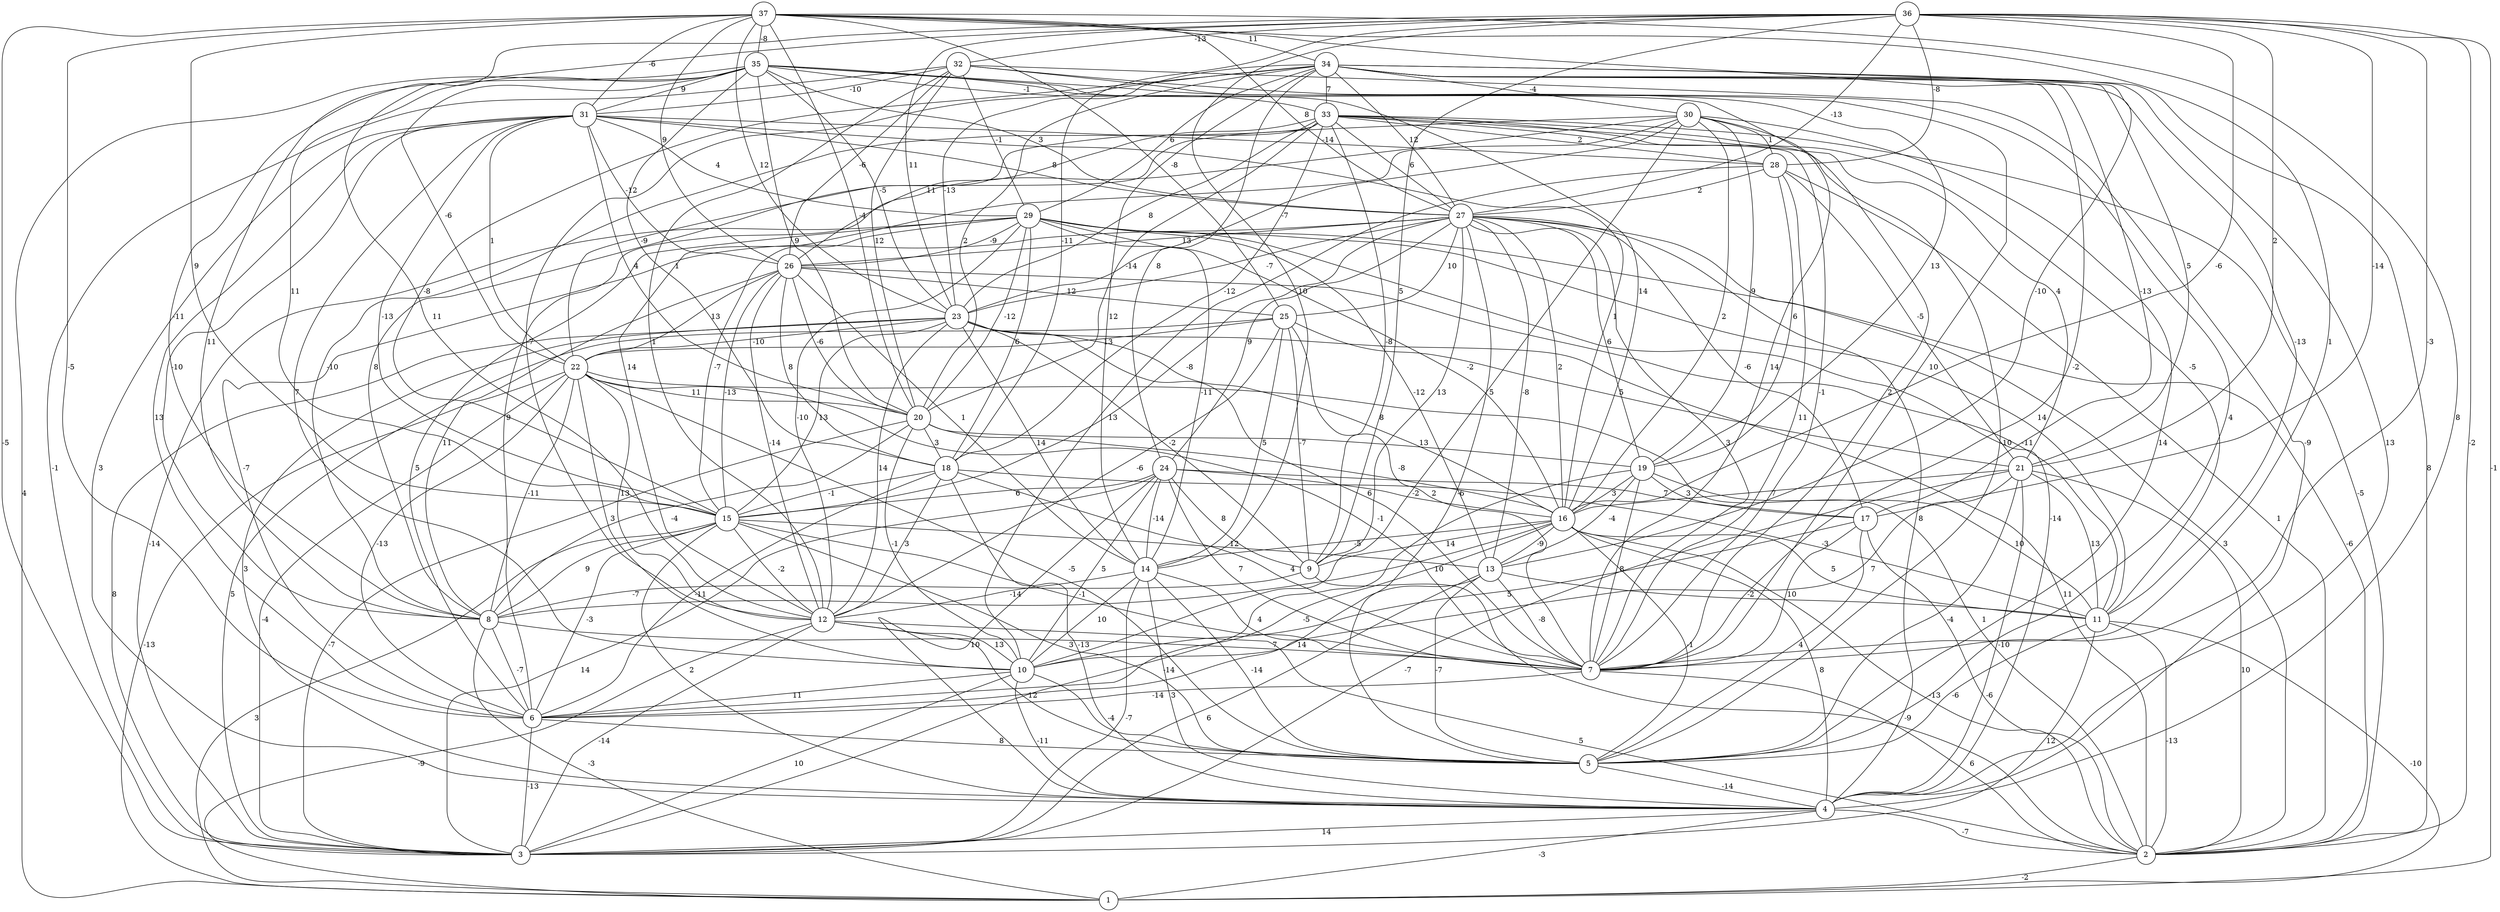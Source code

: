 graph { 
	 fontname="Helvetica,Arial,sans-serif" 
	 node [shape = circle]; 
	 37 -- 3 [label = "-5"];
	 37 -- 4 [label = "8"];
	 37 -- 6 [label = "-5"];
	 37 -- 7 [label = "1"];
	 37 -- 13 [label = "-10"];
	 37 -- 15 [label = "9"];
	 37 -- 20 [label = "-4"];
	 37 -- 23 [label = "12"];
	 37 -- 25 [label = "-8"];
	 37 -- 26 [label = "9"];
	 37 -- 27 [label = "8"];
	 37 -- 31 [label = "-6"];
	 37 -- 34 [label = "11"];
	 37 -- 35 [label = "-8"];
	 36 -- 1 [label = "-1"];
	 36 -- 2 [label = "-2"];
	 36 -- 7 [label = "-3"];
	 36 -- 8 [label = "-11"];
	 36 -- 9 [label = "5"];
	 36 -- 12 [label = "11"];
	 36 -- 14 [label = "10"];
	 36 -- 16 [label = "-6"];
	 36 -- 17 [label = "-14"];
	 36 -- 18 [label = "-11"];
	 36 -- 21 [label = "2"];
	 36 -- 23 [label = "11"];
	 36 -- 27 [label = "-13"];
	 36 -- 28 [label = "-8"];
	 36 -- 32 [label = "-13"];
	 35 -- 1 [label = "4"];
	 35 -- 7 [label = "14"];
	 35 -- 8 [label = "11"];
	 35 -- 15 [label = "11"];
	 35 -- 16 [label = "14"];
	 35 -- 18 [label = "1"];
	 35 -- 19 [label = "13"];
	 35 -- 20 [label = "9"];
	 35 -- 22 [label = "-6"];
	 35 -- 23 [label = "-5"];
	 35 -- 27 [label = "3"];
	 35 -- 31 [label = "9"];
	 35 -- 33 [label = "-1"];
	 34 -- 2 [label = "8"];
	 34 -- 4 [label = "13"];
	 34 -- 7 [label = "-2"];
	 34 -- 11 [label = "-13"];
	 34 -- 12 [label = "-7"];
	 34 -- 14 [label = "12"];
	 34 -- 15 [label = "-8"];
	 34 -- 17 [label = "-13"];
	 34 -- 20 [label = "2"];
	 34 -- 21 [label = "5"];
	 34 -- 23 [label = "-13"];
	 34 -- 24 [label = "8"];
	 34 -- 27 [label = "12"];
	 34 -- 29 [label = "6"];
	 34 -- 30 [label = "-4"];
	 34 -- 33 [label = "7"];
	 33 -- 2 [label = "-5"];
	 33 -- 5 [label = "-10"];
	 33 -- 7 [label = "-1"];
	 33 -- 8 [label = "-10"];
	 33 -- 9 [label = "-8"];
	 33 -- 11 [label = "-5"];
	 33 -- 18 [label = "-12"];
	 33 -- 20 [label = "-14"];
	 33 -- 21 [label = "4"];
	 33 -- 22 [label = "-9"];
	 33 -- 23 [label = "8"];
	 33 -- 26 [label = "11"];
	 33 -- 27 [label = "6"];
	 33 -- 28 [label = "2"];
	 32 -- 3 [label = "-1"];
	 32 -- 4 [label = "-9"];
	 32 -- 5 [label = "4"];
	 32 -- 7 [label = "10"];
	 32 -- 12 [label = "1"];
	 32 -- 20 [label = "12"];
	 32 -- 26 [label = "-6"];
	 32 -- 29 [label = "-1"];
	 32 -- 31 [label = "-10"];
	 31 -- 4 [label = "3"];
	 31 -- 6 [label = "13"];
	 31 -- 8 [label = "-10"];
	 31 -- 10 [label = "7"];
	 31 -- 15 [label = "-13"];
	 31 -- 16 [label = "1"];
	 31 -- 20 [label = "4"];
	 31 -- 22 [label = "1"];
	 31 -- 26 [label = "-12"];
	 31 -- 27 [label = "8"];
	 31 -- 28 [label = "-14"];
	 31 -- 29 [label = "4"];
	 30 -- 5 [label = "14"];
	 30 -- 6 [label = "9"];
	 30 -- 7 [label = "2"];
	 30 -- 8 [label = "8"];
	 30 -- 10 [label = "5"];
	 30 -- 12 [label = "14"];
	 30 -- 16 [label = "2"];
	 30 -- 19 [label = "9"];
	 30 -- 23 [label = "-7"];
	 30 -- 28 [label = "1"];
	 29 -- 2 [label = "-6"];
	 29 -- 3 [label = "-14"];
	 29 -- 4 [label = "-14"];
	 29 -- 6 [label = "5"];
	 29 -- 11 [label = "14"];
	 29 -- 12 [label = "-10"];
	 29 -- 13 [label = "-12"];
	 29 -- 14 [label = "-11"];
	 29 -- 15 [label = "-7"];
	 29 -- 16 [label = "-2"];
	 29 -- 18 [label = "6"];
	 29 -- 20 [label = "-12"];
	 29 -- 26 [label = "-9"];
	 28 -- 2 [label = "1"];
	 28 -- 7 [label = "11"];
	 28 -- 10 [label = "13"];
	 28 -- 19 [label = "6"];
	 28 -- 21 [label = "-5"];
	 28 -- 27 [label = "2"];
	 27 -- 2 [label = "3"];
	 27 -- 4 [label = "8"];
	 27 -- 5 [label = "-6"];
	 27 -- 6 [label = "-7"];
	 27 -- 7 [label = "3"];
	 27 -- 9 [label = "13"];
	 27 -- 13 [label = "-8"];
	 27 -- 15 [label = "-8"];
	 27 -- 16 [label = "2"];
	 27 -- 17 [label = "-6"];
	 27 -- 19 [label = "6"];
	 27 -- 23 [label = "-7"];
	 27 -- 24 [label = "9"];
	 27 -- 25 [label = "10"];
	 27 -- 26 [label = "13"];
	 26 -- 8 [label = "11"];
	 26 -- 11 [label = "-11"];
	 26 -- 12 [label = "-14"];
	 26 -- 14 [label = "1"];
	 26 -- 15 [label = "-13"];
	 26 -- 18 [label = "8"];
	 26 -- 20 [label = "-6"];
	 26 -- 22 [label = "13"];
	 26 -- 25 [label = "12"];
	 25 -- 3 [label = "5"];
	 25 -- 7 [label = "2"];
	 25 -- 9 [label = "-7"];
	 25 -- 12 [label = "-6"];
	 25 -- 14 [label = "5"];
	 25 -- 21 [label = "5"];
	 25 -- 22 [label = "13"];
	 24 -- 3 [label = "14"];
	 24 -- 4 [label = "10"];
	 24 -- 7 [label = "7"];
	 24 -- 9 [label = "8"];
	 24 -- 10 [label = "5"];
	 24 -- 14 [label = "-14"];
	 24 -- 15 [label = "6"];
	 24 -- 16 [label = "-2"];
	 24 -- 17 [label = "7"];
	 23 -- 2 [label = "11"];
	 23 -- 3 [label = "8"];
	 23 -- 4 [label = "3"];
	 23 -- 7 [label = "6"];
	 23 -- 9 [label = "-2"];
	 23 -- 12 [label = "14"];
	 23 -- 14 [label = "14"];
	 23 -- 15 [label = "13"];
	 23 -- 16 [label = "8"];
	 23 -- 22 [label = "-10"];
	 22 -- 1 [label = "-13"];
	 22 -- 2 [label = "1"];
	 22 -- 3 [label = "-4"];
	 22 -- 5 [label = "-5"];
	 22 -- 6 [label = "-13"];
	 22 -- 7 [label = "-1"];
	 22 -- 8 [label = "-11"];
	 22 -- 10 [label = "3"];
	 22 -- 12 [label = "13"];
	 22 -- 20 [label = "11"];
	 21 -- 2 [label = "10"];
	 21 -- 3 [label = "-7"];
	 21 -- 4 [label = "-10"];
	 21 -- 5 [label = "-4"];
	 21 -- 10 [label = "7"];
	 21 -- 11 [label = "13"];
	 21 -- 16 [label = "7"];
	 20 -- 3 [label = "-7"];
	 20 -- 8 [label = "-4"];
	 20 -- 10 [label = "-1"];
	 20 -- 16 [label = "-8"];
	 20 -- 18 [label = "3"];
	 20 -- 19 [label = "13"];
	 19 -- 3 [label = "-14"];
	 19 -- 7 [label = "8"];
	 19 -- 11 [label = "10"];
	 19 -- 13 [label = "-4"];
	 19 -- 16 [label = "3"];
	 19 -- 17 [label = "3"];
	 18 -- 4 [label = "-13"];
	 18 -- 6 [label = "-11"];
	 18 -- 7 [label = "4"];
	 18 -- 11 [label = "-3"];
	 18 -- 12 [label = "3"];
	 18 -- 15 [label = "-1"];
	 17 -- 2 [label = "-6"];
	 17 -- 5 [label = "4"];
	 17 -- 7 [label = "10"];
	 17 -- 10 [label = "5"];
	 16 -- 2 [label = "-13"];
	 16 -- 4 [label = "8"];
	 16 -- 5 [label = "-1"];
	 16 -- 6 [label = "-5"];
	 16 -- 8 [label = "10"];
	 16 -- 9 [label = "14"];
	 16 -- 11 [label = "5"];
	 16 -- 13 [label = "-9"];
	 16 -- 14 [label = "-5"];
	 15 -- 1 [label = "3"];
	 15 -- 4 [label = "2"];
	 15 -- 5 [label = "3"];
	 15 -- 6 [label = "-3"];
	 15 -- 7 [label = "-1"];
	 15 -- 8 [label = "9"];
	 15 -- 12 [label = "-2"];
	 15 -- 13 [label = "12"];
	 14 -- 3 [label = "-7"];
	 14 -- 4 [label = "3"];
	 14 -- 5 [label = "-14"];
	 14 -- 7 [label = "4"];
	 14 -- 10 [label = "10"];
	 14 -- 12 [label = "-14"];
	 13 -- 3 [label = "6"];
	 13 -- 5 [label = "-7"];
	 13 -- 6 [label = "14"];
	 13 -- 7 [label = "-8"];
	 13 -- 11 [label = "-2"];
	 12 -- 1 [label = "-9"];
	 12 -- 2 [label = "5"];
	 12 -- 3 [label = "-14"];
	 12 -- 5 [label = "12"];
	 12 -- 10 [label = "13"];
	 11 -- 1 [label = "-10"];
	 11 -- 2 [label = "-13"];
	 11 -- 3 [label = "12"];
	 11 -- 5 [label = "-6"];
	 10 -- 3 [label = "10"];
	 10 -- 4 [label = "-11"];
	 10 -- 5 [label = "-4"];
	 10 -- 6 [label = "11"];
	 9 -- 2 [label = "-9"];
	 9 -- 8 [label = "-7"];
	 8 -- 1 [label = "-3"];
	 8 -- 6 [label = "-7"];
	 8 -- 7 [label = "7"];
	 7 -- 2 [label = "6"];
	 7 -- 6 [label = "-14"];
	 6 -- 3 [label = "-13"];
	 6 -- 5 [label = "8"];
	 5 -- 4 [label = "-14"];
	 4 -- 1 [label = "-3"];
	 4 -- 2 [label = "-7"];
	 4 -- 3 [label = "14"];
	 2 -- 1 [label = "-2"];
	 1;
	 2;
	 3;
	 4;
	 5;
	 6;
	 7;
	 8;
	 9;
	 10;
	 11;
	 12;
	 13;
	 14;
	 15;
	 16;
	 17;
	 18;
	 19;
	 20;
	 21;
	 22;
	 23;
	 24;
	 25;
	 26;
	 27;
	 28;
	 29;
	 30;
	 31;
	 32;
	 33;
	 34;
	 35;
	 36;
	 37;
}
